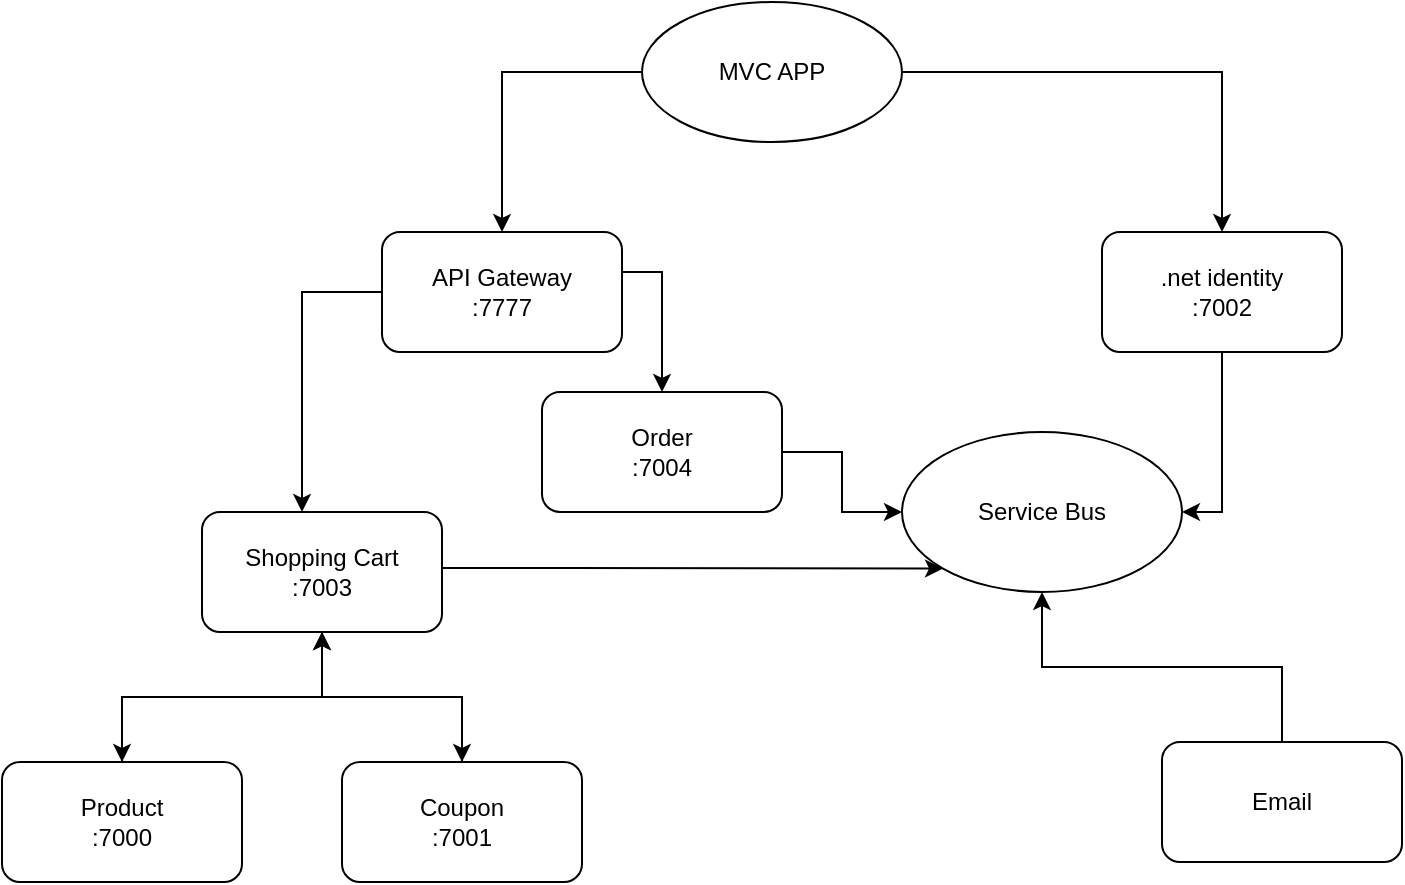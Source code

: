 <mxfile version="26.1.0">
  <diagram name="Page-1" id="02G36hLifpr6jT9G2HbY">
    <mxGraphModel dx="1050" dy="563" grid="1" gridSize="10" guides="1" tooltips="1" connect="1" arrows="1" fold="1" page="1" pageScale="1" pageWidth="850" pageHeight="1100" math="0" shadow="0">
      <root>
        <mxCell id="0" />
        <mxCell id="1" parent="0" />
        <mxCell id="jFRrUFDPFhi3zLxnQ5n8-12" style="edgeStyle=orthogonalEdgeStyle;rounded=0;orthogonalLoop=1;jettySize=auto;html=1;entryX=0.5;entryY=0;entryDx=0;entryDy=0;" edge="1" parent="1" source="jFRrUFDPFhi3zLxnQ5n8-2" target="jFRrUFDPFhi3zLxnQ5n8-3">
          <mxGeometry relative="1" as="geometry" />
        </mxCell>
        <mxCell id="jFRrUFDPFhi3zLxnQ5n8-13" style="edgeStyle=orthogonalEdgeStyle;rounded=0;orthogonalLoop=1;jettySize=auto;html=1;entryX=0.5;entryY=0;entryDx=0;entryDy=0;" edge="1" parent="1" source="jFRrUFDPFhi3zLxnQ5n8-2" target="jFRrUFDPFhi3zLxnQ5n8-4">
          <mxGeometry relative="1" as="geometry" />
        </mxCell>
        <mxCell id="jFRrUFDPFhi3zLxnQ5n8-2" value="MVC APP" style="ellipse;whiteSpace=wrap;html=1;" vertex="1" parent="1">
          <mxGeometry x="360" y="20" width="130" height="70" as="geometry" />
        </mxCell>
        <mxCell id="jFRrUFDPFhi3zLxnQ5n8-14" style="edgeStyle=orthogonalEdgeStyle;rounded=0;orthogonalLoop=1;jettySize=auto;html=1;entryX=0.5;entryY=0;entryDx=0;entryDy=0;" edge="1" parent="1" source="jFRrUFDPFhi3zLxnQ5n8-3" target="jFRrUFDPFhi3zLxnQ5n8-5">
          <mxGeometry relative="1" as="geometry">
            <Array as="points">
              <mxPoint x="370" y="155" />
            </Array>
          </mxGeometry>
        </mxCell>
        <mxCell id="jFRrUFDPFhi3zLxnQ5n8-15" style="edgeStyle=orthogonalEdgeStyle;rounded=0;orthogonalLoop=1;jettySize=auto;html=1;" edge="1" parent="1" source="jFRrUFDPFhi3zLxnQ5n8-3" target="jFRrUFDPFhi3zLxnQ5n8-7">
          <mxGeometry relative="1" as="geometry">
            <Array as="points">
              <mxPoint x="190" y="165" />
            </Array>
          </mxGeometry>
        </mxCell>
        <mxCell id="jFRrUFDPFhi3zLxnQ5n8-3" value="API Gateway&lt;div&gt;:7777&lt;/div&gt;" style="rounded=1;whiteSpace=wrap;html=1;" vertex="1" parent="1">
          <mxGeometry x="230" y="135" width="120" height="60" as="geometry" />
        </mxCell>
        <mxCell id="jFRrUFDPFhi3zLxnQ5n8-17" style="edgeStyle=orthogonalEdgeStyle;rounded=0;orthogonalLoop=1;jettySize=auto;html=1;entryX=1;entryY=0.5;entryDx=0;entryDy=0;" edge="1" parent="1" source="jFRrUFDPFhi3zLxnQ5n8-4" target="jFRrUFDPFhi3zLxnQ5n8-16">
          <mxGeometry relative="1" as="geometry" />
        </mxCell>
        <mxCell id="jFRrUFDPFhi3zLxnQ5n8-4" value=".net identity&lt;div&gt;:7002&lt;/div&gt;" style="rounded=1;whiteSpace=wrap;html=1;" vertex="1" parent="1">
          <mxGeometry x="590" y="135" width="120" height="60" as="geometry" />
        </mxCell>
        <mxCell id="jFRrUFDPFhi3zLxnQ5n8-18" style="edgeStyle=orthogonalEdgeStyle;rounded=0;orthogonalLoop=1;jettySize=auto;html=1;entryX=0;entryY=0.5;entryDx=0;entryDy=0;" edge="1" parent="1" source="jFRrUFDPFhi3zLxnQ5n8-5" target="jFRrUFDPFhi3zLxnQ5n8-16">
          <mxGeometry relative="1" as="geometry" />
        </mxCell>
        <mxCell id="jFRrUFDPFhi3zLxnQ5n8-5" value="Order&lt;div&gt;:7004&lt;/div&gt;" style="rounded=1;whiteSpace=wrap;html=1;" vertex="1" parent="1">
          <mxGeometry x="310" y="215" width="120" height="60" as="geometry" />
        </mxCell>
        <mxCell id="jFRrUFDPFhi3zLxnQ5n8-19" style="edgeStyle=orthogonalEdgeStyle;rounded=0;orthogonalLoop=1;jettySize=auto;html=1;entryX=0;entryY=1;entryDx=0;entryDy=0;" edge="1" parent="1" source="jFRrUFDPFhi3zLxnQ5n8-7" target="jFRrUFDPFhi3zLxnQ5n8-16">
          <mxGeometry relative="1" as="geometry">
            <Array as="points">
              <mxPoint x="320" y="303" />
              <mxPoint x="320" y="303" />
            </Array>
          </mxGeometry>
        </mxCell>
        <mxCell id="jFRrUFDPFhi3zLxnQ5n8-20" style="edgeStyle=orthogonalEdgeStyle;rounded=0;orthogonalLoop=1;jettySize=auto;html=1;entryX=0.5;entryY=0;entryDx=0;entryDy=0;" edge="1" parent="1" source="jFRrUFDPFhi3zLxnQ5n8-7" target="jFRrUFDPFhi3zLxnQ5n8-9">
          <mxGeometry relative="1" as="geometry" />
        </mxCell>
        <mxCell id="jFRrUFDPFhi3zLxnQ5n8-21" style="edgeStyle=orthogonalEdgeStyle;rounded=0;orthogonalLoop=1;jettySize=auto;html=1;entryX=0.5;entryY=0;entryDx=0;entryDy=0;" edge="1" parent="1" source="jFRrUFDPFhi3zLxnQ5n8-7" target="jFRrUFDPFhi3zLxnQ5n8-8">
          <mxGeometry relative="1" as="geometry" />
        </mxCell>
        <mxCell id="jFRrUFDPFhi3zLxnQ5n8-7" value="Shopping Cart&lt;div&gt;:7003&lt;/div&gt;" style="rounded=1;whiteSpace=wrap;html=1;" vertex="1" parent="1">
          <mxGeometry x="140" y="275" width="120" height="60" as="geometry" />
        </mxCell>
        <mxCell id="jFRrUFDPFhi3zLxnQ5n8-25" style="edgeStyle=orthogonalEdgeStyle;rounded=0;orthogonalLoop=1;jettySize=auto;html=1;entryX=0.5;entryY=1;entryDx=0;entryDy=0;" edge="1" parent="1" source="jFRrUFDPFhi3zLxnQ5n8-8" target="jFRrUFDPFhi3zLxnQ5n8-7">
          <mxGeometry relative="1" as="geometry" />
        </mxCell>
        <mxCell id="jFRrUFDPFhi3zLxnQ5n8-8" value="Coupon&lt;div&gt;:7001&lt;/div&gt;" style="rounded=1;whiteSpace=wrap;html=1;" vertex="1" parent="1">
          <mxGeometry x="210" y="400" width="120" height="60" as="geometry" />
        </mxCell>
        <mxCell id="jFRrUFDPFhi3zLxnQ5n8-24" style="edgeStyle=orthogonalEdgeStyle;rounded=0;orthogonalLoop=1;jettySize=auto;html=1;entryX=0.5;entryY=1;entryDx=0;entryDy=0;" edge="1" parent="1" source="jFRrUFDPFhi3zLxnQ5n8-9" target="jFRrUFDPFhi3zLxnQ5n8-7">
          <mxGeometry relative="1" as="geometry" />
        </mxCell>
        <mxCell id="jFRrUFDPFhi3zLxnQ5n8-9" value="Product&lt;div&gt;:7000&lt;/div&gt;" style="rounded=1;whiteSpace=wrap;html=1;" vertex="1" parent="1">
          <mxGeometry x="40" y="400" width="120" height="60" as="geometry" />
        </mxCell>
        <mxCell id="jFRrUFDPFhi3zLxnQ5n8-16" value="Service Bus" style="ellipse;whiteSpace=wrap;html=1;" vertex="1" parent="1">
          <mxGeometry x="490" y="235" width="140" height="80" as="geometry" />
        </mxCell>
        <mxCell id="jFRrUFDPFhi3zLxnQ5n8-23" style="edgeStyle=orthogonalEdgeStyle;rounded=0;orthogonalLoop=1;jettySize=auto;html=1;entryX=0.5;entryY=1;entryDx=0;entryDy=0;" edge="1" parent="1" source="jFRrUFDPFhi3zLxnQ5n8-22" target="jFRrUFDPFhi3zLxnQ5n8-16">
          <mxGeometry relative="1" as="geometry" />
        </mxCell>
        <mxCell id="jFRrUFDPFhi3zLxnQ5n8-22" value="Email" style="rounded=1;whiteSpace=wrap;html=1;" vertex="1" parent="1">
          <mxGeometry x="620" y="390" width="120" height="60" as="geometry" />
        </mxCell>
      </root>
    </mxGraphModel>
  </diagram>
</mxfile>
